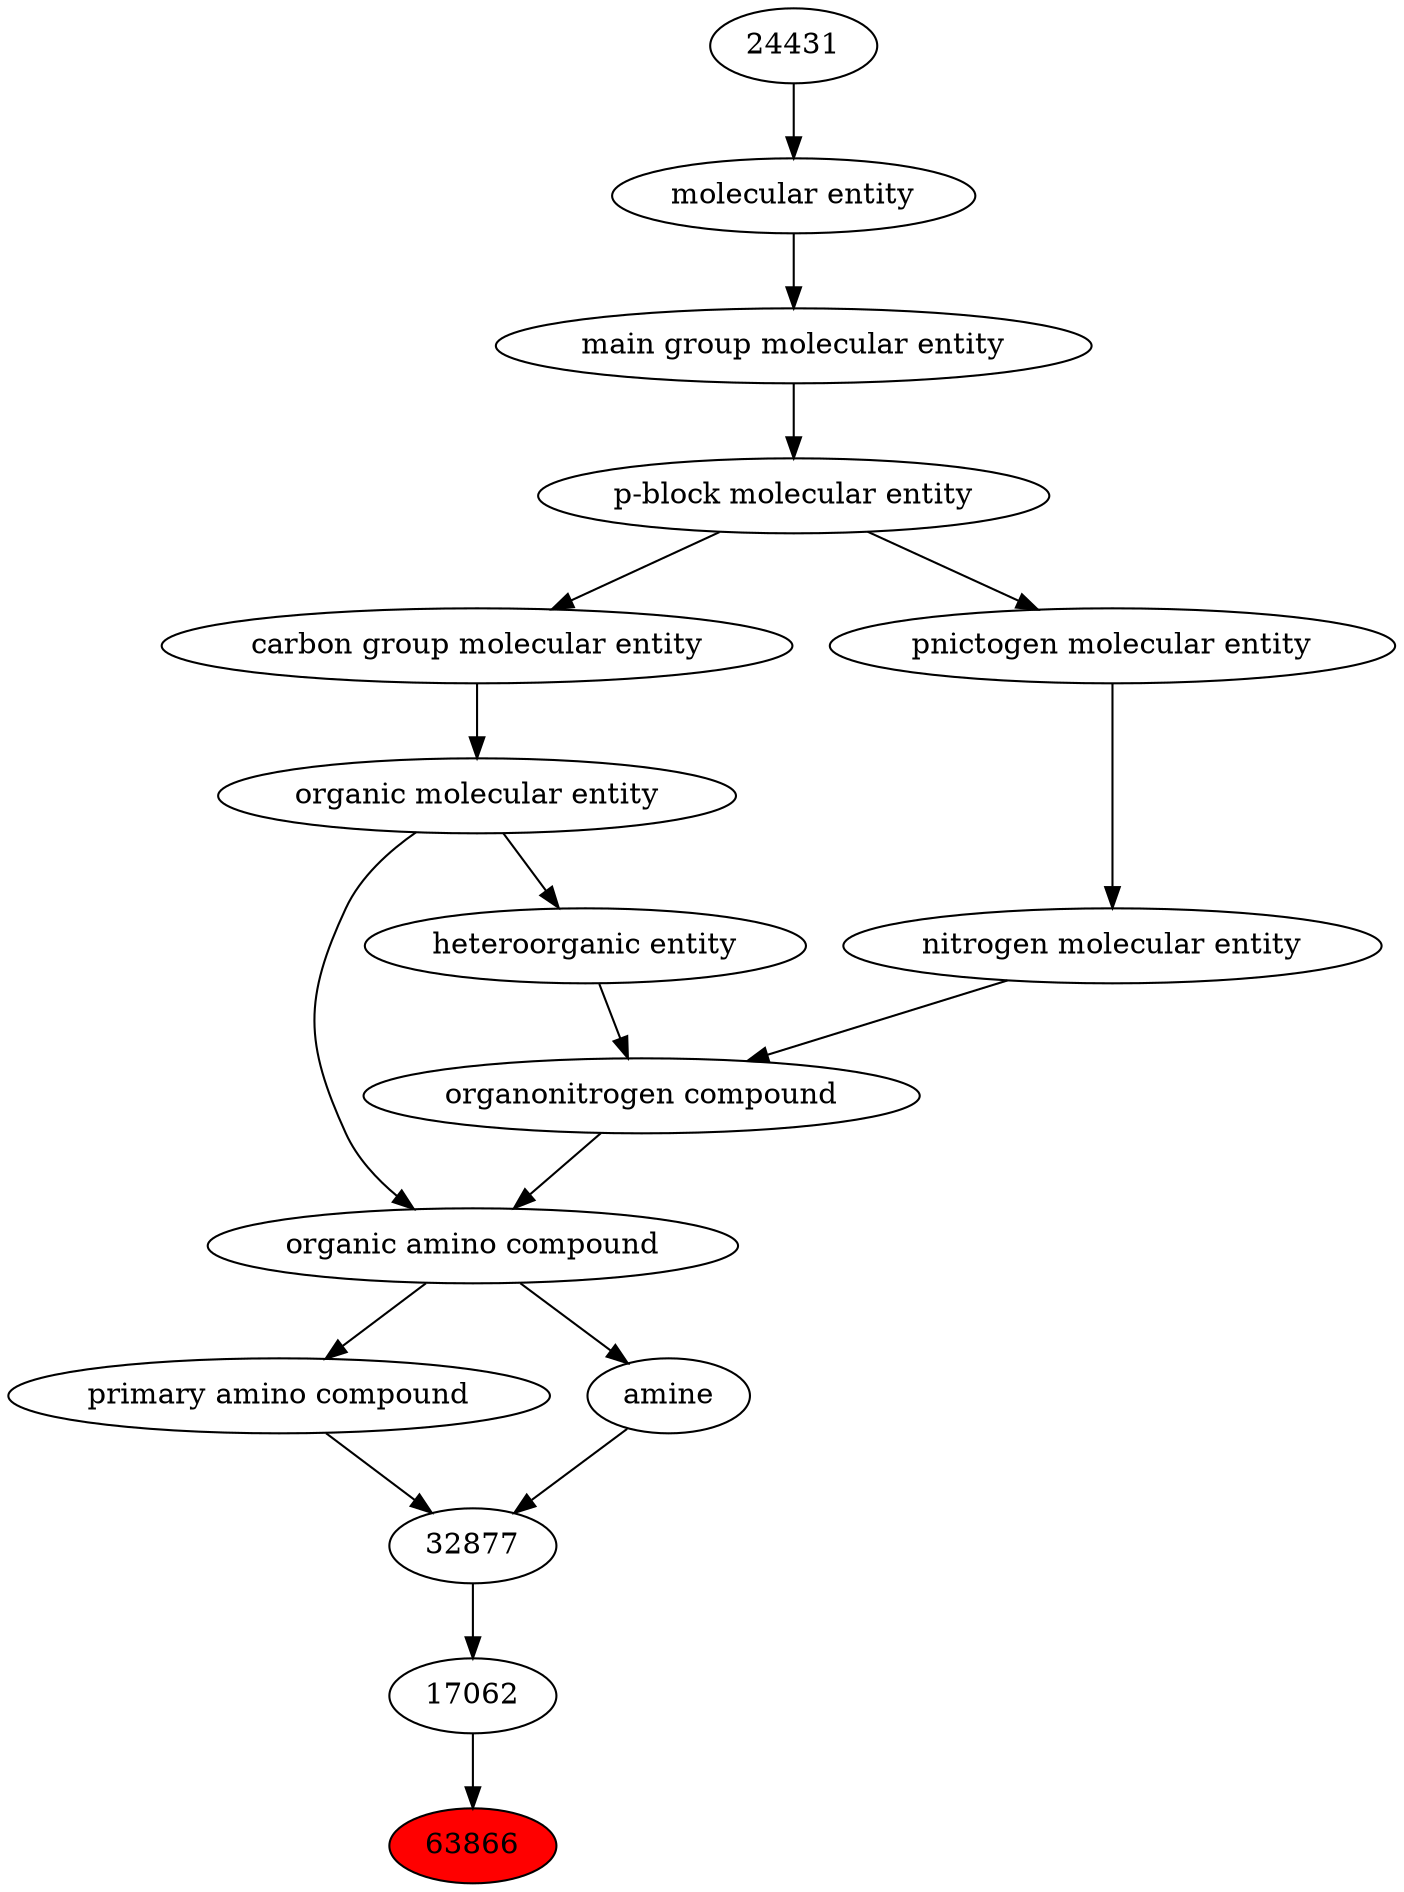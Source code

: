 digraph tree{ 
63866 [label="63866" fillcolor=red style=filled]
17062 -> 63866
17062 [label="17062"]
32877 -> 17062
32877 [label="32877"]
50994 -> 32877
32952 -> 32877
50994 [label="primary amino compound"]
50047 -> 50994
32952 [label="amine"]
50047 -> 32952
50047 [label="organic amino compound"]
50860 -> 50047
35352 -> 50047
50860 [label="organic molecular entity"]
33582 -> 50860
35352 [label="organonitrogen compound"]
51143 -> 35352
33285 -> 35352
33582 [label="carbon group molecular entity"]
33675 -> 33582
51143 [label="nitrogen molecular entity"]
33302 -> 51143
33285 [label="heteroorganic entity"]
50860 -> 33285
33675 [label="p-block molecular entity"]
33579 -> 33675
33302 [label="pnictogen molecular entity"]
33675 -> 33302
33579 [label="main group molecular entity"]
23367 -> 33579
23367 [label="molecular entity"]
24431 -> 23367
24431 [label="24431"]
}